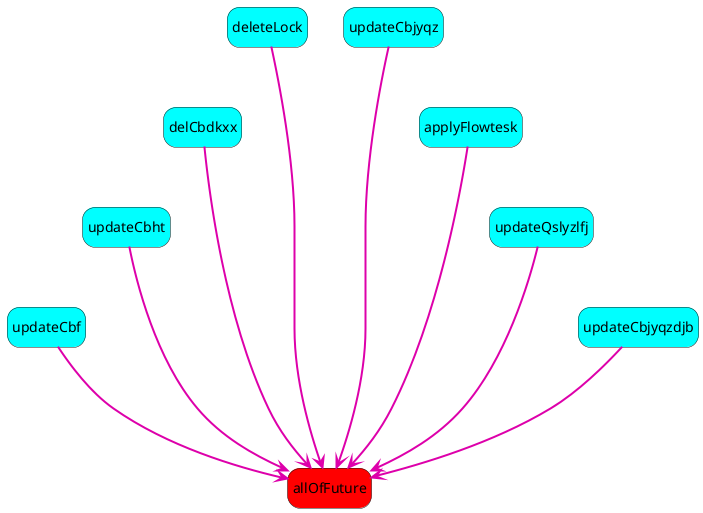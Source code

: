 @startuml
hide empty description
state "updateCbf"#cyan
state "updateCbht"#cyan
state "delCbdkxx"#cyan
state "deleteLock"#cyan
state "updateCbjyqz"#cyan
state "applyFlowtesk"#cyan
state "updateQslyzlfj"#cyan
state "updateCbjyqzdjb"#cyan

state "allOfFuture" #red


updateCbf -[#DD00AA,bold]--> allOfFuture
updateCbht --[#DD00AA,bold]--> allOfFuture
delCbdkxx ---[#DD00AA,bold]--> allOfFuture
deleteLock ----[#DD00AA,bold]--> allOfFuture
updateCbjyqz ----[#DD00AA,bold]--> allOfFuture
applyFlowtesk ---[#DD00AA,bold]--> allOfFuture
updateQslyzlfj --[#DD00AA,bold]--> allOfFuture
updateCbjyqzdjb -[#DD00AA,bold]--> allOfFuture








@enduml